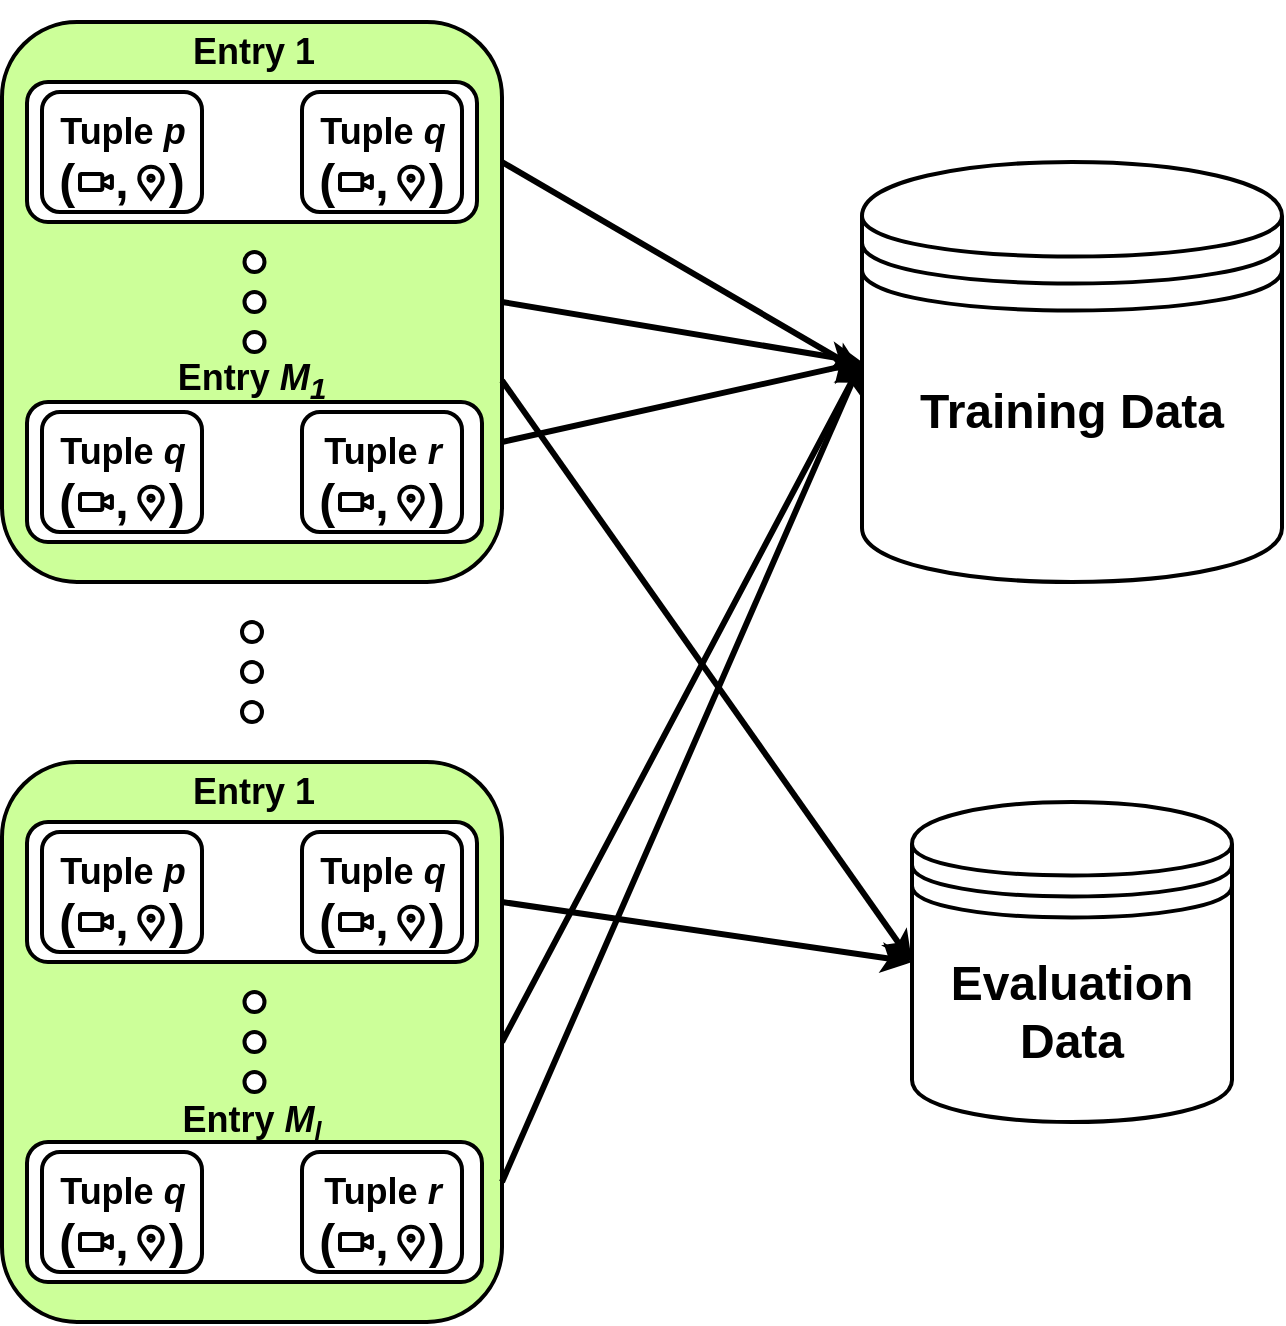 <mxfile version="21.5.1" type="device">
  <diagram name="Page-1" id="AyaffFxagdanyMF8PeOx">
    <mxGraphModel dx="1434" dy="870" grid="1" gridSize="10" guides="1" tooltips="1" connect="1" arrows="1" fold="1" page="1" pageScale="1" pageWidth="850" pageHeight="1100" background="#ffffff" math="0" shadow="0">
      <root>
        <mxCell id="0" />
        <mxCell id="1" parent="0" />
        <mxCell id="Ypv9IJrqPmgP_WFYDXx4-148" value="" style="group;rounded=1;fillColor=#CCFF99;" vertex="1" connectable="0" parent="1">
          <mxGeometry x="40" y="370" width="250" height="280" as="geometry" />
        </mxCell>
        <mxCell id="Ypv9IJrqPmgP_WFYDXx4-296" style="edgeStyle=none;shape=connector;rounded=0;orthogonalLoop=1;jettySize=auto;html=1;exitX=1;exitY=0.5;exitDx=0;exitDy=0;labelBackgroundColor=default;strokeColor=#000000;strokeWidth=3;fontFamily=Helvetica;fontSize=12;fontColor=default;endArrow=classic;" edge="1" parent="Ypv9IJrqPmgP_WFYDXx4-148" source="Ypv9IJrqPmgP_WFYDXx4-122">
          <mxGeometry relative="1" as="geometry">
            <mxPoint x="430" y="170" as="targetPoint" />
          </mxGeometry>
        </mxCell>
        <mxCell id="Ypv9IJrqPmgP_WFYDXx4-298" style="edgeStyle=none;shape=connector;rounded=0;orthogonalLoop=1;jettySize=auto;html=1;exitX=1;exitY=0.75;exitDx=0;exitDy=0;labelBackgroundColor=default;strokeColor=#000000;strokeWidth=3;fontFamily=Helvetica;fontSize=12;fontColor=default;endArrow=classic;" edge="1" parent="Ypv9IJrqPmgP_WFYDXx4-148" source="Ypv9IJrqPmgP_WFYDXx4-122">
          <mxGeometry relative="1" as="geometry">
            <mxPoint x="430" y="170" as="targetPoint" />
          </mxGeometry>
        </mxCell>
        <mxCell id="Ypv9IJrqPmgP_WFYDXx4-122" value="" style="rounded=1;whiteSpace=wrap;html=1;strokeColor=#000000;strokeWidth=2;fontFamily=Helvetica;fontSize=12;fontColor=default;fillColor=#CCFF99;points=[[0,0,0,0,0],[0,0.25,0,0,0],[0,0.5,0,0,0],[0,0.75,0,0,0],[0,1,0,0,0],[0.25,0,0,0,0],[0.25,1,0,0,0],[0.5,0,0,0,0],[0.5,1,0,0,0],[0.75,0,0,0,0],[0.75,1,0,0,0],[1,0,0,0,0],[1,0.25,0,0,0],[1,0.5,0,0,0],[1,0.64,0,0,0],[1,0.75,0,0,0],[1,1,0,0,0]];" vertex="1" parent="Ypv9IJrqPmgP_WFYDXx4-148">
          <mxGeometry width="250" height="280" as="geometry" />
        </mxCell>
        <mxCell id="Ypv9IJrqPmgP_WFYDXx4-123" value="" style="rounded=1;whiteSpace=wrap;html=1;strokeColor=#000000;strokeWidth=2;fontFamily=Helvetica;fontSize=12;fontColor=default;fillColor=#FFFFFF;" vertex="1" parent="Ypv9IJrqPmgP_WFYDXx4-148">
          <mxGeometry x="12.5" y="30" width="225" height="70" as="geometry" />
        </mxCell>
        <mxCell id="Ypv9IJrqPmgP_WFYDXx4-124" value="" style="group" vertex="1" connectable="0" parent="Ypv9IJrqPmgP_WFYDXx4-148">
          <mxGeometry x="20" y="35" width="80" height="60" as="geometry" />
        </mxCell>
        <mxCell id="Ypv9IJrqPmgP_WFYDXx4-153" value="" style="group" vertex="1" connectable="0" parent="Ypv9IJrqPmgP_WFYDXx4-124">
          <mxGeometry width="80" height="60" as="geometry" />
        </mxCell>
        <mxCell id="Ypv9IJrqPmgP_WFYDXx4-125" value="" style="rounded=1;whiteSpace=wrap;html=1;strokeColor=#000000;strokeWidth=2;fontFamily=Helvetica;fontSize=12;fontColor=default;fillColor=#FFFFFF;" vertex="1" parent="Ypv9IJrqPmgP_WFYDXx4-153">
          <mxGeometry width="80" height="60" as="geometry" />
        </mxCell>
        <mxCell id="Ypv9IJrqPmgP_WFYDXx4-126" value="&lt;h2&gt;&lt;font color=&quot;#000000&quot;&gt;Tuple &lt;i&gt;p&lt;/i&gt;&lt;/font&gt;&lt;/h2&gt;" style="text;html=1;strokeColor=none;fillColor=none;align=center;verticalAlign=middle;whiteSpace=wrap;rounded=0;fontSize=12;fontFamily=Helvetica;fontColor=default;" vertex="1" parent="Ypv9IJrqPmgP_WFYDXx4-153">
          <mxGeometry x="5.714" y="5" width="68.571" height="30" as="geometry" />
        </mxCell>
        <mxCell id="Ypv9IJrqPmgP_WFYDXx4-182" value="" style="group" vertex="1" connectable="0" parent="Ypv9IJrqPmgP_WFYDXx4-153">
          <mxGeometry y="30" width="80" height="30" as="geometry" />
        </mxCell>
        <mxCell id="Ypv9IJrqPmgP_WFYDXx4-178" value="&lt;h1&gt;&lt;font color=&quot;#000000&quot;&gt;(&amp;nbsp; &amp;nbsp;,&amp;nbsp; &amp;nbsp;)&lt;/font&gt;&lt;/h1&gt;" style="text;html=1;strokeColor=none;fillColor=none;align=center;verticalAlign=middle;whiteSpace=wrap;rounded=0;fontSize=12;fontFamily=Helvetica;fontColor=default;" vertex="1" parent="Ypv9IJrqPmgP_WFYDXx4-182">
          <mxGeometry width="80" height="30" as="geometry" />
        </mxCell>
        <mxCell id="Ypv9IJrqPmgP_WFYDXx4-179" value="" style="html=1;verticalLabelPosition=bottom;align=center;labelBackgroundColor=#ffffff;verticalAlign=top;strokeWidth=2;strokeColor=#000000;shadow=0;dashed=0;shape=mxgraph.ios7.icons.video_conversation;rounded=1;pointerEvents=0;fontFamily=Helvetica;fontSize=12;fontColor=default;fillColor=#FFFFFF;gradientColor=none;aspect=fixed;" vertex="1" parent="Ypv9IJrqPmgP_WFYDXx4-182">
          <mxGeometry x="19" y="11.01" width="16" height="8" as="geometry" />
        </mxCell>
        <mxCell id="Ypv9IJrqPmgP_WFYDXx4-181" value="" style="html=1;verticalLabelPosition=bottom;align=center;labelBackgroundColor=#ffffff;verticalAlign=top;strokeWidth=2;strokeColor=#000000;shadow=0;dashed=0;shape=mxgraph.ios7.icons.location;rounded=0;fontFamily=Helvetica;fontSize=12;fontColor=default;fillColor=none;gradientColor=none;aspect=fixed;" vertex="1" parent="Ypv9IJrqPmgP_WFYDXx4-182">
          <mxGeometry x="48" y="6.88" width="13" height="16.25" as="geometry" />
        </mxCell>
        <mxCell id="Ypv9IJrqPmgP_WFYDXx4-131" value="&lt;h2&gt;&lt;font color=&quot;#000000&quot;&gt;Entry 1&lt;/font&gt;&lt;/h2&gt;" style="text;html=1;strokeColor=none;fillColor=none;align=center;verticalAlign=middle;whiteSpace=wrap;rounded=0;fontSize=12;fontFamily=Helvetica;fontColor=default;" vertex="1" parent="Ypv9IJrqPmgP_WFYDXx4-148">
          <mxGeometry x="71.25" width="110" height="30" as="geometry" />
        </mxCell>
        <mxCell id="Ypv9IJrqPmgP_WFYDXx4-132" value="" style="group" vertex="1" connectable="0" parent="Ypv9IJrqPmgP_WFYDXx4-148">
          <mxGeometry x="12.5" y="165" width="227.5" height="95" as="geometry" />
        </mxCell>
        <mxCell id="Ypv9IJrqPmgP_WFYDXx4-133" value="" style="rounded=1;whiteSpace=wrap;html=1;strokeColor=#000000;strokeWidth=2;fontFamily=Helvetica;fontSize=12;fontColor=default;fillColor=#FFFFFF;" vertex="1" parent="Ypv9IJrqPmgP_WFYDXx4-132">
          <mxGeometry y="25" width="227.5" height="70" as="geometry" />
        </mxCell>
        <mxCell id="Ypv9IJrqPmgP_WFYDXx4-147" value="&lt;h2&gt;&lt;font color=&quot;#000000&quot;&gt;Entry &lt;i&gt;M&lt;sub&gt;1&lt;/sub&gt;&lt;/i&gt;&lt;/font&gt;&lt;/h2&gt;" style="text;html=1;strokeColor=none;fillColor=none;align=center;verticalAlign=middle;whiteSpace=wrap;rounded=0;fontSize=12;fontFamily=Helvetica;fontColor=default;" vertex="1" parent="Ypv9IJrqPmgP_WFYDXx4-132">
          <mxGeometry x="57.5" width="110" height="30" as="geometry" />
        </mxCell>
        <mxCell id="Ypv9IJrqPmgP_WFYDXx4-158" value="" style="group" vertex="1" connectable="0" parent="Ypv9IJrqPmgP_WFYDXx4-132">
          <mxGeometry x="7.5" y="30" width="80" height="60" as="geometry" />
        </mxCell>
        <mxCell id="Ypv9IJrqPmgP_WFYDXx4-159" value="" style="group" vertex="1" connectable="0" parent="Ypv9IJrqPmgP_WFYDXx4-158">
          <mxGeometry width="80" height="60" as="geometry" />
        </mxCell>
        <mxCell id="Ypv9IJrqPmgP_WFYDXx4-160" value="" style="rounded=1;whiteSpace=wrap;html=1;strokeColor=#000000;strokeWidth=2;fontFamily=Helvetica;fontSize=12;fontColor=default;fillColor=#FFFFFF;" vertex="1" parent="Ypv9IJrqPmgP_WFYDXx4-159">
          <mxGeometry width="80" height="60" as="geometry" />
        </mxCell>
        <mxCell id="Ypv9IJrqPmgP_WFYDXx4-161" value="&lt;h2&gt;&lt;font color=&quot;#000000&quot;&gt;Tuple &lt;i&gt;q&lt;/i&gt;&lt;/font&gt;&lt;/h2&gt;" style="text;html=1;strokeColor=none;fillColor=none;align=center;verticalAlign=middle;whiteSpace=wrap;rounded=0;fontSize=12;fontFamily=Helvetica;fontColor=default;" vertex="1" parent="Ypv9IJrqPmgP_WFYDXx4-159">
          <mxGeometry x="5.714" y="5" width="68.571" height="30" as="geometry" />
        </mxCell>
        <mxCell id="Ypv9IJrqPmgP_WFYDXx4-191" value="" style="group" vertex="1" connectable="0" parent="Ypv9IJrqPmgP_WFYDXx4-159">
          <mxGeometry y="30" width="80" height="30" as="geometry" />
        </mxCell>
        <mxCell id="Ypv9IJrqPmgP_WFYDXx4-192" value="&lt;h1&gt;&lt;font color=&quot;#000000&quot;&gt;(&amp;nbsp; &amp;nbsp;,&amp;nbsp; &amp;nbsp;)&lt;/font&gt;&lt;/h1&gt;" style="text;html=1;strokeColor=none;fillColor=none;align=center;verticalAlign=middle;whiteSpace=wrap;rounded=0;fontSize=12;fontFamily=Helvetica;fontColor=default;" vertex="1" parent="Ypv9IJrqPmgP_WFYDXx4-191">
          <mxGeometry width="80" height="30" as="geometry" />
        </mxCell>
        <mxCell id="Ypv9IJrqPmgP_WFYDXx4-193" value="" style="html=1;verticalLabelPosition=bottom;align=center;labelBackgroundColor=#ffffff;verticalAlign=top;strokeWidth=2;strokeColor=#000000;shadow=0;dashed=0;shape=mxgraph.ios7.icons.video_conversation;rounded=1;pointerEvents=0;fontFamily=Helvetica;fontSize=12;fontColor=default;fillColor=#FFFFFF;gradientColor=none;aspect=fixed;" vertex="1" parent="Ypv9IJrqPmgP_WFYDXx4-191">
          <mxGeometry x="19" y="11.01" width="16" height="8" as="geometry" />
        </mxCell>
        <mxCell id="Ypv9IJrqPmgP_WFYDXx4-194" value="" style="html=1;verticalLabelPosition=bottom;align=center;labelBackgroundColor=#ffffff;verticalAlign=top;strokeWidth=2;strokeColor=#000000;shadow=0;dashed=0;shape=mxgraph.ios7.icons.location;rounded=0;fontFamily=Helvetica;fontSize=12;fontColor=default;fillColor=none;gradientColor=none;aspect=fixed;" vertex="1" parent="Ypv9IJrqPmgP_WFYDXx4-191">
          <mxGeometry x="48" y="6.88" width="13" height="16.25" as="geometry" />
        </mxCell>
        <mxCell id="Ypv9IJrqPmgP_WFYDXx4-163" value="" style="group" vertex="1" connectable="0" parent="Ypv9IJrqPmgP_WFYDXx4-132">
          <mxGeometry x="137.5" y="30" width="80" height="60" as="geometry" />
        </mxCell>
        <mxCell id="Ypv9IJrqPmgP_WFYDXx4-164" value="" style="group" vertex="1" connectable="0" parent="Ypv9IJrqPmgP_WFYDXx4-163">
          <mxGeometry width="80" height="60" as="geometry" />
        </mxCell>
        <mxCell id="Ypv9IJrqPmgP_WFYDXx4-165" value="" style="rounded=1;whiteSpace=wrap;html=1;strokeColor=#000000;strokeWidth=2;fontFamily=Helvetica;fontSize=12;fontColor=default;fillColor=#FFFFFF;" vertex="1" parent="Ypv9IJrqPmgP_WFYDXx4-164">
          <mxGeometry width="80" height="60" as="geometry" />
        </mxCell>
        <mxCell id="Ypv9IJrqPmgP_WFYDXx4-166" value="&lt;h2&gt;&lt;font color=&quot;#000000&quot;&gt;Tuple &lt;i&gt;r&lt;/i&gt;&lt;/font&gt;&lt;/h2&gt;" style="text;html=1;strokeColor=none;fillColor=none;align=center;verticalAlign=middle;whiteSpace=wrap;rounded=0;fontSize=12;fontFamily=Helvetica;fontColor=default;" vertex="1" parent="Ypv9IJrqPmgP_WFYDXx4-164">
          <mxGeometry x="5.714" y="5" width="68.571" height="30" as="geometry" />
        </mxCell>
        <mxCell id="Ypv9IJrqPmgP_WFYDXx4-187" value="" style="group" vertex="1" connectable="0" parent="Ypv9IJrqPmgP_WFYDXx4-164">
          <mxGeometry y="30" width="80" height="30" as="geometry" />
        </mxCell>
        <mxCell id="Ypv9IJrqPmgP_WFYDXx4-188" value="&lt;h1&gt;&lt;font color=&quot;#000000&quot;&gt;(&amp;nbsp; &amp;nbsp;,&amp;nbsp; &amp;nbsp;)&lt;/font&gt;&lt;/h1&gt;" style="text;html=1;strokeColor=none;fillColor=none;align=center;verticalAlign=middle;whiteSpace=wrap;rounded=0;fontSize=12;fontFamily=Helvetica;fontColor=default;" vertex="1" parent="Ypv9IJrqPmgP_WFYDXx4-187">
          <mxGeometry width="80" height="30" as="geometry" />
        </mxCell>
        <mxCell id="Ypv9IJrqPmgP_WFYDXx4-189" value="" style="html=1;verticalLabelPosition=bottom;align=center;labelBackgroundColor=#ffffff;verticalAlign=top;strokeWidth=2;strokeColor=#000000;shadow=0;dashed=0;shape=mxgraph.ios7.icons.video_conversation;rounded=1;pointerEvents=0;fontFamily=Helvetica;fontSize=12;fontColor=default;fillColor=#FFFFFF;gradientColor=none;aspect=fixed;" vertex="1" parent="Ypv9IJrqPmgP_WFYDXx4-187">
          <mxGeometry x="19" y="11.01" width="16" height="8" as="geometry" />
        </mxCell>
        <mxCell id="Ypv9IJrqPmgP_WFYDXx4-190" value="" style="html=1;verticalLabelPosition=bottom;align=center;labelBackgroundColor=#ffffff;verticalAlign=top;strokeWidth=2;strokeColor=#000000;shadow=0;dashed=0;shape=mxgraph.ios7.icons.location;rounded=0;fontFamily=Helvetica;fontSize=12;fontColor=default;fillColor=none;gradientColor=none;aspect=fixed;" vertex="1" parent="Ypv9IJrqPmgP_WFYDXx4-187">
          <mxGeometry x="48" y="6.88" width="13" height="16.25" as="geometry" />
        </mxCell>
        <mxCell id="Ypv9IJrqPmgP_WFYDXx4-154" value="" style="group" vertex="1" connectable="0" parent="Ypv9IJrqPmgP_WFYDXx4-148">
          <mxGeometry x="150" y="35" width="80" height="60" as="geometry" />
        </mxCell>
        <mxCell id="Ypv9IJrqPmgP_WFYDXx4-155" value="" style="rounded=1;whiteSpace=wrap;html=1;strokeColor=#000000;strokeWidth=2;fontFamily=Helvetica;fontSize=12;fontColor=default;fillColor=#FFFFFF;" vertex="1" parent="Ypv9IJrqPmgP_WFYDXx4-154">
          <mxGeometry width="80" height="60" as="geometry" />
        </mxCell>
        <mxCell id="Ypv9IJrqPmgP_WFYDXx4-156" value="&lt;h2&gt;&lt;font color=&quot;#000000&quot;&gt;Tuple &lt;i&gt;q&lt;/i&gt;&lt;/font&gt;&lt;/h2&gt;" style="text;html=1;strokeColor=none;fillColor=none;align=center;verticalAlign=middle;whiteSpace=wrap;rounded=0;fontSize=12;fontFamily=Helvetica;fontColor=default;" vertex="1" parent="Ypv9IJrqPmgP_WFYDXx4-154">
          <mxGeometry x="5.714" y="5" width="68.571" height="30" as="geometry" />
        </mxCell>
        <mxCell id="Ypv9IJrqPmgP_WFYDXx4-183" value="" style="group" vertex="1" connectable="0" parent="Ypv9IJrqPmgP_WFYDXx4-154">
          <mxGeometry y="30" width="80" height="30" as="geometry" />
        </mxCell>
        <mxCell id="Ypv9IJrqPmgP_WFYDXx4-184" value="&lt;h1&gt;&lt;font color=&quot;#000000&quot;&gt;(&amp;nbsp; &amp;nbsp;,&amp;nbsp; &amp;nbsp;)&lt;/font&gt;&lt;/h1&gt;" style="text;html=1;strokeColor=none;fillColor=none;align=center;verticalAlign=middle;whiteSpace=wrap;rounded=0;fontSize=12;fontFamily=Helvetica;fontColor=default;" vertex="1" parent="Ypv9IJrqPmgP_WFYDXx4-183">
          <mxGeometry width="80" height="30" as="geometry" />
        </mxCell>
        <mxCell id="Ypv9IJrqPmgP_WFYDXx4-185" value="" style="html=1;verticalLabelPosition=bottom;align=center;labelBackgroundColor=#ffffff;verticalAlign=top;strokeWidth=2;strokeColor=#000000;shadow=0;dashed=0;shape=mxgraph.ios7.icons.video_conversation;rounded=1;pointerEvents=0;fontFamily=Helvetica;fontSize=12;fontColor=default;fillColor=#FFFFFF;gradientColor=none;aspect=fixed;" vertex="1" parent="Ypv9IJrqPmgP_WFYDXx4-183">
          <mxGeometry x="19" y="11.01" width="16" height="8" as="geometry" />
        </mxCell>
        <mxCell id="Ypv9IJrqPmgP_WFYDXx4-186" value="" style="html=1;verticalLabelPosition=bottom;align=center;labelBackgroundColor=#ffffff;verticalAlign=top;strokeWidth=2;strokeColor=#000000;shadow=0;dashed=0;shape=mxgraph.ios7.icons.location;rounded=0;fontFamily=Helvetica;fontSize=12;fontColor=default;fillColor=none;gradientColor=none;aspect=fixed;" vertex="1" parent="Ypv9IJrqPmgP_WFYDXx4-183">
          <mxGeometry x="48" y="6.88" width="13" height="16.25" as="geometry" />
        </mxCell>
        <mxCell id="Ypv9IJrqPmgP_WFYDXx4-238" value="" style="group" vertex="1" connectable="0" parent="Ypv9IJrqPmgP_WFYDXx4-148">
          <mxGeometry x="121.25" y="115" width="10" height="50" as="geometry" />
        </mxCell>
        <mxCell id="Ypv9IJrqPmgP_WFYDXx4-128" value="" style="ellipse;whiteSpace=wrap;html=1;aspect=fixed;rounded=1;strokeColor=#000000;strokeWidth=2;fontFamily=Helvetica;fontSize=12;fontColor=default;fillColor=#FFFFFF;rotation=90;" vertex="1" parent="Ypv9IJrqPmgP_WFYDXx4-238">
          <mxGeometry y="40" width="10" height="10" as="geometry" />
        </mxCell>
        <mxCell id="Ypv9IJrqPmgP_WFYDXx4-129" value="" style="ellipse;whiteSpace=wrap;html=1;aspect=fixed;rounded=1;strokeColor=#000000;strokeWidth=2;fontFamily=Helvetica;fontSize=12;fontColor=default;fillColor=#FFFFFF;rotation=90;" vertex="1" parent="Ypv9IJrqPmgP_WFYDXx4-238">
          <mxGeometry y="20" width="10" height="10" as="geometry" />
        </mxCell>
        <mxCell id="Ypv9IJrqPmgP_WFYDXx4-130" value="" style="ellipse;whiteSpace=wrap;html=1;aspect=fixed;rounded=1;strokeColor=#000000;strokeWidth=2;fontFamily=Helvetica;fontSize=12;fontColor=default;fillColor=#FFFFFF;rotation=90;" vertex="1" parent="Ypv9IJrqPmgP_WFYDXx4-238">
          <mxGeometry width="10" height="10" as="geometry" />
        </mxCell>
        <mxCell id="Ypv9IJrqPmgP_WFYDXx4-239" value="" style="group" vertex="1" connectable="0" parent="1">
          <mxGeometry x="160" y="670" width="10" height="50" as="geometry" />
        </mxCell>
        <mxCell id="Ypv9IJrqPmgP_WFYDXx4-240" value="" style="ellipse;whiteSpace=wrap;html=1;aspect=fixed;rounded=1;strokeColor=#000000;strokeWidth=2;fontFamily=Helvetica;fontSize=12;fontColor=default;fillColor=#FFFFFF;rotation=90;" vertex="1" parent="Ypv9IJrqPmgP_WFYDXx4-239">
          <mxGeometry y="40" width="10" height="10" as="geometry" />
        </mxCell>
        <mxCell id="Ypv9IJrqPmgP_WFYDXx4-241" value="" style="ellipse;whiteSpace=wrap;html=1;aspect=fixed;rounded=1;strokeColor=#000000;strokeWidth=2;fontFamily=Helvetica;fontSize=12;fontColor=default;fillColor=#FFFFFF;rotation=90;" vertex="1" parent="Ypv9IJrqPmgP_WFYDXx4-239">
          <mxGeometry y="20" width="10" height="10" as="geometry" />
        </mxCell>
        <mxCell id="Ypv9IJrqPmgP_WFYDXx4-242" value="" style="ellipse;whiteSpace=wrap;html=1;aspect=fixed;rounded=1;strokeColor=#000000;strokeWidth=2;fontFamily=Helvetica;fontSize=12;fontColor=default;fillColor=#FFFFFF;rotation=90;" vertex="1" parent="Ypv9IJrqPmgP_WFYDXx4-239">
          <mxGeometry width="10" height="10" as="geometry" />
        </mxCell>
        <mxCell id="Ypv9IJrqPmgP_WFYDXx4-243" value="" style="group;rounded=1;fillColor=#CCFF99;" vertex="1" connectable="0" parent="1">
          <mxGeometry x="40" y="740" width="250" height="280" as="geometry" />
        </mxCell>
        <mxCell id="Ypv9IJrqPmgP_WFYDXx4-299" style="edgeStyle=none;shape=connector;rounded=0;orthogonalLoop=1;jettySize=auto;html=1;exitX=1;exitY=0.5;exitDx=0;exitDy=0;labelBackgroundColor=default;strokeColor=#000000;strokeWidth=3;fontFamily=Helvetica;fontSize=12;fontColor=default;endArrow=classic;" edge="1" parent="Ypv9IJrqPmgP_WFYDXx4-243" source="Ypv9IJrqPmgP_WFYDXx4-244">
          <mxGeometry relative="1" as="geometry">
            <mxPoint x="430" y="-200" as="targetPoint" />
          </mxGeometry>
        </mxCell>
        <mxCell id="Ypv9IJrqPmgP_WFYDXx4-244" value="" style="rounded=1;whiteSpace=wrap;html=1;strokeColor=#000000;strokeWidth=2;fontFamily=Helvetica;fontSize=12;fontColor=default;fillColor=#CCFF99;" vertex="1" parent="Ypv9IJrqPmgP_WFYDXx4-243">
          <mxGeometry width="250" height="280" as="geometry" />
        </mxCell>
        <mxCell id="Ypv9IJrqPmgP_WFYDXx4-245" value="" style="rounded=1;whiteSpace=wrap;html=1;strokeColor=#000000;strokeWidth=2;fontFamily=Helvetica;fontSize=12;fontColor=default;fillColor=#FFFFFF;" vertex="1" parent="Ypv9IJrqPmgP_WFYDXx4-243">
          <mxGeometry x="12.5" y="30" width="225" height="70" as="geometry" />
        </mxCell>
        <mxCell id="Ypv9IJrqPmgP_WFYDXx4-246" value="" style="group" vertex="1" connectable="0" parent="Ypv9IJrqPmgP_WFYDXx4-243">
          <mxGeometry x="20" y="35" width="80" height="60" as="geometry" />
        </mxCell>
        <mxCell id="Ypv9IJrqPmgP_WFYDXx4-247" value="" style="group" vertex="1" connectable="0" parent="Ypv9IJrqPmgP_WFYDXx4-246">
          <mxGeometry width="80" height="60" as="geometry" />
        </mxCell>
        <mxCell id="Ypv9IJrqPmgP_WFYDXx4-248" value="" style="rounded=1;whiteSpace=wrap;html=1;strokeColor=#000000;strokeWidth=2;fontFamily=Helvetica;fontSize=12;fontColor=default;fillColor=#FFFFFF;" vertex="1" parent="Ypv9IJrqPmgP_WFYDXx4-247">
          <mxGeometry width="80" height="60" as="geometry" />
        </mxCell>
        <mxCell id="Ypv9IJrqPmgP_WFYDXx4-249" value="&lt;h2&gt;&lt;font color=&quot;#000000&quot;&gt;Tuple &lt;i&gt;p&lt;/i&gt;&lt;/font&gt;&lt;/h2&gt;" style="text;html=1;strokeColor=none;fillColor=none;align=center;verticalAlign=middle;whiteSpace=wrap;rounded=0;fontSize=12;fontFamily=Helvetica;fontColor=default;" vertex="1" parent="Ypv9IJrqPmgP_WFYDXx4-247">
          <mxGeometry x="5.714" y="5" width="68.571" height="30" as="geometry" />
        </mxCell>
        <mxCell id="Ypv9IJrqPmgP_WFYDXx4-250" value="" style="group" vertex="1" connectable="0" parent="Ypv9IJrqPmgP_WFYDXx4-247">
          <mxGeometry y="30" width="80" height="30" as="geometry" />
        </mxCell>
        <mxCell id="Ypv9IJrqPmgP_WFYDXx4-251" value="&lt;h1&gt;&lt;font color=&quot;#000000&quot;&gt;(&amp;nbsp; &amp;nbsp;,&amp;nbsp; &amp;nbsp;)&lt;/font&gt;&lt;/h1&gt;" style="text;html=1;strokeColor=none;fillColor=none;align=center;verticalAlign=middle;whiteSpace=wrap;rounded=0;fontSize=12;fontFamily=Helvetica;fontColor=default;" vertex="1" parent="Ypv9IJrqPmgP_WFYDXx4-250">
          <mxGeometry width="80" height="30" as="geometry" />
        </mxCell>
        <mxCell id="Ypv9IJrqPmgP_WFYDXx4-252" value="" style="html=1;verticalLabelPosition=bottom;align=center;labelBackgroundColor=#ffffff;verticalAlign=top;strokeWidth=2;strokeColor=#000000;shadow=0;dashed=0;shape=mxgraph.ios7.icons.video_conversation;rounded=1;pointerEvents=0;fontFamily=Helvetica;fontSize=12;fontColor=default;fillColor=#FFFFFF;gradientColor=none;aspect=fixed;" vertex="1" parent="Ypv9IJrqPmgP_WFYDXx4-250">
          <mxGeometry x="19" y="11.01" width="16" height="8" as="geometry" />
        </mxCell>
        <mxCell id="Ypv9IJrqPmgP_WFYDXx4-253" value="" style="html=1;verticalLabelPosition=bottom;align=center;labelBackgroundColor=#ffffff;verticalAlign=top;strokeWidth=2;strokeColor=#000000;shadow=0;dashed=0;shape=mxgraph.ios7.icons.location;rounded=0;fontFamily=Helvetica;fontSize=12;fontColor=default;fillColor=none;gradientColor=none;aspect=fixed;" vertex="1" parent="Ypv9IJrqPmgP_WFYDXx4-250">
          <mxGeometry x="48" y="6.88" width="13" height="16.25" as="geometry" />
        </mxCell>
        <mxCell id="Ypv9IJrqPmgP_WFYDXx4-254" value="&lt;h2&gt;&lt;font color=&quot;#000000&quot;&gt;Entry 1&lt;/font&gt;&lt;/h2&gt;" style="text;html=1;strokeColor=none;fillColor=none;align=center;verticalAlign=middle;whiteSpace=wrap;rounded=0;fontSize=12;fontFamily=Helvetica;fontColor=default;" vertex="1" parent="Ypv9IJrqPmgP_WFYDXx4-243">
          <mxGeometry x="71.25" width="110" height="30" as="geometry" />
        </mxCell>
        <mxCell id="Ypv9IJrqPmgP_WFYDXx4-255" value="" style="group" vertex="1" connectable="0" parent="Ypv9IJrqPmgP_WFYDXx4-243">
          <mxGeometry x="12.5" y="165" width="227.5" height="95" as="geometry" />
        </mxCell>
        <mxCell id="Ypv9IJrqPmgP_WFYDXx4-256" value="" style="rounded=1;whiteSpace=wrap;html=1;strokeColor=#000000;strokeWidth=2;fontFamily=Helvetica;fontSize=12;fontColor=default;fillColor=#FFFFFF;" vertex="1" parent="Ypv9IJrqPmgP_WFYDXx4-255">
          <mxGeometry y="25" width="227.5" height="70" as="geometry" />
        </mxCell>
        <mxCell id="Ypv9IJrqPmgP_WFYDXx4-257" value="&lt;h2&gt;&lt;font color=&quot;#000000&quot;&gt;Entry &lt;i&gt;M&lt;span style=&quot;font-size: 15px;&quot;&gt;&lt;sub&gt;l&lt;/sub&gt;&lt;/span&gt;&lt;/i&gt;&lt;/font&gt;&lt;/h2&gt;" style="text;html=1;strokeColor=none;fillColor=none;align=center;verticalAlign=middle;whiteSpace=wrap;rounded=0;fontSize=12;fontFamily=Helvetica;fontColor=default;" vertex="1" parent="Ypv9IJrqPmgP_WFYDXx4-255">
          <mxGeometry x="57.5" width="110" height="30" as="geometry" />
        </mxCell>
        <mxCell id="Ypv9IJrqPmgP_WFYDXx4-258" value="" style="group" vertex="1" connectable="0" parent="Ypv9IJrqPmgP_WFYDXx4-255">
          <mxGeometry x="7.5" y="30" width="80" height="60" as="geometry" />
        </mxCell>
        <mxCell id="Ypv9IJrqPmgP_WFYDXx4-259" value="" style="group" vertex="1" connectable="0" parent="Ypv9IJrqPmgP_WFYDXx4-258">
          <mxGeometry width="80" height="60" as="geometry" />
        </mxCell>
        <mxCell id="Ypv9IJrqPmgP_WFYDXx4-260" value="" style="rounded=1;whiteSpace=wrap;html=1;strokeColor=#000000;strokeWidth=2;fontFamily=Helvetica;fontSize=12;fontColor=default;fillColor=#FFFFFF;" vertex="1" parent="Ypv9IJrqPmgP_WFYDXx4-259">
          <mxGeometry width="80" height="60" as="geometry" />
        </mxCell>
        <mxCell id="Ypv9IJrqPmgP_WFYDXx4-261" value="&lt;h2&gt;&lt;font color=&quot;#000000&quot;&gt;Tuple &lt;i&gt;q&lt;/i&gt;&lt;/font&gt;&lt;/h2&gt;" style="text;html=1;strokeColor=none;fillColor=none;align=center;verticalAlign=middle;whiteSpace=wrap;rounded=0;fontSize=12;fontFamily=Helvetica;fontColor=default;" vertex="1" parent="Ypv9IJrqPmgP_WFYDXx4-259">
          <mxGeometry x="5.714" y="5" width="68.571" height="30" as="geometry" />
        </mxCell>
        <mxCell id="Ypv9IJrqPmgP_WFYDXx4-262" value="" style="group" vertex="1" connectable="0" parent="Ypv9IJrqPmgP_WFYDXx4-259">
          <mxGeometry y="30" width="80" height="30" as="geometry" />
        </mxCell>
        <mxCell id="Ypv9IJrqPmgP_WFYDXx4-263" value="&lt;h1&gt;&lt;font color=&quot;#000000&quot;&gt;(&amp;nbsp; &amp;nbsp;,&amp;nbsp; &amp;nbsp;)&lt;/font&gt;&lt;/h1&gt;" style="text;html=1;strokeColor=none;fillColor=none;align=center;verticalAlign=middle;whiteSpace=wrap;rounded=0;fontSize=12;fontFamily=Helvetica;fontColor=default;" vertex="1" parent="Ypv9IJrqPmgP_WFYDXx4-262">
          <mxGeometry width="80" height="30" as="geometry" />
        </mxCell>
        <mxCell id="Ypv9IJrqPmgP_WFYDXx4-264" value="" style="html=1;verticalLabelPosition=bottom;align=center;labelBackgroundColor=#ffffff;verticalAlign=top;strokeWidth=2;strokeColor=#000000;shadow=0;dashed=0;shape=mxgraph.ios7.icons.video_conversation;rounded=1;pointerEvents=0;fontFamily=Helvetica;fontSize=12;fontColor=default;fillColor=#FFFFFF;gradientColor=none;aspect=fixed;" vertex="1" parent="Ypv9IJrqPmgP_WFYDXx4-262">
          <mxGeometry x="19" y="11.01" width="16" height="8" as="geometry" />
        </mxCell>
        <mxCell id="Ypv9IJrqPmgP_WFYDXx4-265" value="" style="html=1;verticalLabelPosition=bottom;align=center;labelBackgroundColor=#ffffff;verticalAlign=top;strokeWidth=2;strokeColor=#000000;shadow=0;dashed=0;shape=mxgraph.ios7.icons.location;rounded=0;fontFamily=Helvetica;fontSize=12;fontColor=default;fillColor=none;gradientColor=none;aspect=fixed;" vertex="1" parent="Ypv9IJrqPmgP_WFYDXx4-262">
          <mxGeometry x="48" y="6.88" width="13" height="16.25" as="geometry" />
        </mxCell>
        <mxCell id="Ypv9IJrqPmgP_WFYDXx4-266" value="" style="group" vertex="1" connectable="0" parent="Ypv9IJrqPmgP_WFYDXx4-255">
          <mxGeometry x="137.5" y="30" width="80" height="60" as="geometry" />
        </mxCell>
        <mxCell id="Ypv9IJrqPmgP_WFYDXx4-267" value="" style="group" vertex="1" connectable="0" parent="Ypv9IJrqPmgP_WFYDXx4-266">
          <mxGeometry width="80" height="60" as="geometry" />
        </mxCell>
        <mxCell id="Ypv9IJrqPmgP_WFYDXx4-268" value="" style="rounded=1;whiteSpace=wrap;html=1;strokeColor=#000000;strokeWidth=2;fontFamily=Helvetica;fontSize=12;fontColor=default;fillColor=#FFFFFF;" vertex="1" parent="Ypv9IJrqPmgP_WFYDXx4-267">
          <mxGeometry width="80" height="60" as="geometry" />
        </mxCell>
        <mxCell id="Ypv9IJrqPmgP_WFYDXx4-269" value="&lt;h2&gt;&lt;font color=&quot;#000000&quot;&gt;Tuple &lt;i&gt;r&lt;/i&gt;&lt;/font&gt;&lt;/h2&gt;" style="text;html=1;strokeColor=none;fillColor=none;align=center;verticalAlign=middle;whiteSpace=wrap;rounded=0;fontSize=12;fontFamily=Helvetica;fontColor=default;" vertex="1" parent="Ypv9IJrqPmgP_WFYDXx4-267">
          <mxGeometry x="5.714" y="5" width="68.571" height="30" as="geometry" />
        </mxCell>
        <mxCell id="Ypv9IJrqPmgP_WFYDXx4-270" value="" style="group" vertex="1" connectable="0" parent="Ypv9IJrqPmgP_WFYDXx4-267">
          <mxGeometry y="30" width="80" height="30" as="geometry" />
        </mxCell>
        <mxCell id="Ypv9IJrqPmgP_WFYDXx4-271" value="&lt;h1&gt;&lt;font color=&quot;#000000&quot;&gt;(&amp;nbsp; &amp;nbsp;,&amp;nbsp; &amp;nbsp;)&lt;/font&gt;&lt;/h1&gt;" style="text;html=1;strokeColor=none;fillColor=none;align=center;verticalAlign=middle;whiteSpace=wrap;rounded=0;fontSize=12;fontFamily=Helvetica;fontColor=default;" vertex="1" parent="Ypv9IJrqPmgP_WFYDXx4-270">
          <mxGeometry width="80" height="30" as="geometry" />
        </mxCell>
        <mxCell id="Ypv9IJrqPmgP_WFYDXx4-272" value="" style="html=1;verticalLabelPosition=bottom;align=center;labelBackgroundColor=#ffffff;verticalAlign=top;strokeWidth=2;strokeColor=#000000;shadow=0;dashed=0;shape=mxgraph.ios7.icons.video_conversation;rounded=1;pointerEvents=0;fontFamily=Helvetica;fontSize=12;fontColor=default;fillColor=#FFFFFF;gradientColor=none;aspect=fixed;" vertex="1" parent="Ypv9IJrqPmgP_WFYDXx4-270">
          <mxGeometry x="19" y="11.01" width="16" height="8" as="geometry" />
        </mxCell>
        <mxCell id="Ypv9IJrqPmgP_WFYDXx4-273" value="" style="html=1;verticalLabelPosition=bottom;align=center;labelBackgroundColor=#ffffff;verticalAlign=top;strokeWidth=2;strokeColor=#000000;shadow=0;dashed=0;shape=mxgraph.ios7.icons.location;rounded=0;fontFamily=Helvetica;fontSize=12;fontColor=default;fillColor=none;gradientColor=none;aspect=fixed;" vertex="1" parent="Ypv9IJrqPmgP_WFYDXx4-270">
          <mxGeometry x="48" y="6.88" width="13" height="16.25" as="geometry" />
        </mxCell>
        <mxCell id="Ypv9IJrqPmgP_WFYDXx4-274" value="" style="group" vertex="1" connectable="0" parent="Ypv9IJrqPmgP_WFYDXx4-243">
          <mxGeometry x="150" y="35" width="80" height="60" as="geometry" />
        </mxCell>
        <mxCell id="Ypv9IJrqPmgP_WFYDXx4-275" value="" style="rounded=1;whiteSpace=wrap;html=1;strokeColor=#000000;strokeWidth=2;fontFamily=Helvetica;fontSize=12;fontColor=default;fillColor=#FFFFFF;" vertex="1" parent="Ypv9IJrqPmgP_WFYDXx4-274">
          <mxGeometry width="80" height="60" as="geometry" />
        </mxCell>
        <mxCell id="Ypv9IJrqPmgP_WFYDXx4-276" value="&lt;h2&gt;&lt;font color=&quot;#000000&quot;&gt;Tuple &lt;i&gt;q&lt;/i&gt;&lt;/font&gt;&lt;/h2&gt;" style="text;html=1;strokeColor=none;fillColor=none;align=center;verticalAlign=middle;whiteSpace=wrap;rounded=0;fontSize=12;fontFamily=Helvetica;fontColor=default;" vertex="1" parent="Ypv9IJrqPmgP_WFYDXx4-274">
          <mxGeometry x="5.714" y="5" width="68.571" height="30" as="geometry" />
        </mxCell>
        <mxCell id="Ypv9IJrqPmgP_WFYDXx4-277" value="" style="group" vertex="1" connectable="0" parent="Ypv9IJrqPmgP_WFYDXx4-274">
          <mxGeometry y="30" width="80" height="30" as="geometry" />
        </mxCell>
        <mxCell id="Ypv9IJrqPmgP_WFYDXx4-278" value="&lt;h1&gt;&lt;font color=&quot;#000000&quot;&gt;(&amp;nbsp; &amp;nbsp;,&amp;nbsp; &amp;nbsp;)&lt;/font&gt;&lt;/h1&gt;" style="text;html=1;strokeColor=none;fillColor=none;align=center;verticalAlign=middle;whiteSpace=wrap;rounded=0;fontSize=12;fontFamily=Helvetica;fontColor=default;" vertex="1" parent="Ypv9IJrqPmgP_WFYDXx4-277">
          <mxGeometry width="80" height="30" as="geometry" />
        </mxCell>
        <mxCell id="Ypv9IJrqPmgP_WFYDXx4-279" value="" style="html=1;verticalLabelPosition=bottom;align=center;labelBackgroundColor=#ffffff;verticalAlign=top;strokeWidth=2;strokeColor=#000000;shadow=0;dashed=0;shape=mxgraph.ios7.icons.video_conversation;rounded=1;pointerEvents=0;fontFamily=Helvetica;fontSize=12;fontColor=default;fillColor=#FFFFFF;gradientColor=none;aspect=fixed;" vertex="1" parent="Ypv9IJrqPmgP_WFYDXx4-277">
          <mxGeometry x="19" y="11.01" width="16" height="8" as="geometry" />
        </mxCell>
        <mxCell id="Ypv9IJrqPmgP_WFYDXx4-280" value="" style="html=1;verticalLabelPosition=bottom;align=center;labelBackgroundColor=#ffffff;verticalAlign=top;strokeWidth=2;strokeColor=#000000;shadow=0;dashed=0;shape=mxgraph.ios7.icons.location;rounded=0;fontFamily=Helvetica;fontSize=12;fontColor=default;fillColor=none;gradientColor=none;aspect=fixed;" vertex="1" parent="Ypv9IJrqPmgP_WFYDXx4-277">
          <mxGeometry x="48" y="6.88" width="13" height="16.25" as="geometry" />
        </mxCell>
        <mxCell id="Ypv9IJrqPmgP_WFYDXx4-281" value="" style="group" vertex="1" connectable="0" parent="Ypv9IJrqPmgP_WFYDXx4-243">
          <mxGeometry x="121.25" y="115" width="10" height="50" as="geometry" />
        </mxCell>
        <mxCell id="Ypv9IJrqPmgP_WFYDXx4-282" value="" style="ellipse;whiteSpace=wrap;html=1;aspect=fixed;rounded=1;strokeColor=#000000;strokeWidth=2;fontFamily=Helvetica;fontSize=12;fontColor=default;fillColor=#FFFFFF;rotation=90;" vertex="1" parent="Ypv9IJrqPmgP_WFYDXx4-281">
          <mxGeometry y="40" width="10" height="10" as="geometry" />
        </mxCell>
        <mxCell id="Ypv9IJrqPmgP_WFYDXx4-283" value="" style="ellipse;whiteSpace=wrap;html=1;aspect=fixed;rounded=1;strokeColor=#000000;strokeWidth=2;fontFamily=Helvetica;fontSize=12;fontColor=default;fillColor=#FFFFFF;rotation=90;" vertex="1" parent="Ypv9IJrqPmgP_WFYDXx4-281">
          <mxGeometry y="20" width="10" height="10" as="geometry" />
        </mxCell>
        <mxCell id="Ypv9IJrqPmgP_WFYDXx4-284" value="" style="ellipse;whiteSpace=wrap;html=1;aspect=fixed;rounded=1;strokeColor=#000000;strokeWidth=2;fontFamily=Helvetica;fontSize=12;fontColor=default;fillColor=#FFFFFF;rotation=90;" vertex="1" parent="Ypv9IJrqPmgP_WFYDXx4-281">
          <mxGeometry width="10" height="10" as="geometry" />
        </mxCell>
        <mxCell id="Ypv9IJrqPmgP_WFYDXx4-291" value="" style="shape=datastore;whiteSpace=wrap;html=1;rounded=1;strokeColor=#000000;strokeWidth=2;fontFamily=Helvetica;fontSize=12;fontColor=default;fillColor=#FFFFFF;aspect=fixed;" vertex="1" parent="1">
          <mxGeometry x="470" y="440" width="210" height="210" as="geometry" />
        </mxCell>
        <mxCell id="Ypv9IJrqPmgP_WFYDXx4-292" value="" style="shape=datastore;whiteSpace=wrap;html=1;rounded=1;strokeColor=#000000;strokeWidth=2;fontFamily=Helvetica;fontSize=12;fontColor=default;fillColor=#FFFFFF;aspect=fixed;" vertex="1" parent="1">
          <mxGeometry x="495" y="760" width="160" height="160" as="geometry" />
        </mxCell>
        <mxCell id="Ypv9IJrqPmgP_WFYDXx4-293" value="&lt;h1&gt;&lt;font color=&quot;#000000&quot;&gt;Training Data&lt;/font&gt;&lt;/h1&gt;" style="text;html=1;strokeColor=none;fillColor=none;align=center;verticalAlign=middle;whiteSpace=wrap;rounded=0;fontSize=12;fontFamily=Helvetica;fontColor=default;" vertex="1" parent="1">
          <mxGeometry x="495" y="550" width="160" height="30" as="geometry" />
        </mxCell>
        <mxCell id="Ypv9IJrqPmgP_WFYDXx4-294" value="&lt;h1&gt;&lt;font color=&quot;#000000&quot;&gt;Evaluation Data&lt;/font&gt;&lt;/h1&gt;" style="text;html=1;strokeColor=none;fillColor=none;align=center;verticalAlign=middle;whiteSpace=wrap;rounded=0;fontSize=12;fontFamily=Helvetica;fontColor=default;" vertex="1" parent="1">
          <mxGeometry x="510" y="850" width="130" height="30" as="geometry" />
        </mxCell>
        <mxCell id="Ypv9IJrqPmgP_WFYDXx4-295" style="edgeStyle=none;shape=connector;rounded=0;orthogonalLoop=1;jettySize=auto;html=1;exitX=1;exitY=0.25;exitDx=0;exitDy=0;entryX=0;entryY=0.5;entryDx=0;entryDy=0;labelBackgroundColor=default;strokeColor=#000000;strokeWidth=3;fontFamily=Helvetica;fontSize=12;fontColor=default;endArrow=classic;" edge="1" parent="1" source="Ypv9IJrqPmgP_WFYDXx4-122" target="Ypv9IJrqPmgP_WFYDXx4-291">
          <mxGeometry relative="1" as="geometry" />
        </mxCell>
        <mxCell id="Ypv9IJrqPmgP_WFYDXx4-297" style="edgeStyle=none;shape=connector;rounded=0;orthogonalLoop=1;jettySize=auto;html=1;exitX=1;exitY=0.75;exitDx=0;exitDy=0;entryX=0;entryY=0.471;entryDx=0;entryDy=0;entryPerimeter=0;labelBackgroundColor=default;strokeColor=#000000;strokeWidth=3;fontFamily=Helvetica;fontSize=12;fontColor=default;endArrow=classic;" edge="1" parent="1" source="Ypv9IJrqPmgP_WFYDXx4-244" target="Ypv9IJrqPmgP_WFYDXx4-291">
          <mxGeometry relative="1" as="geometry" />
        </mxCell>
        <mxCell id="Ypv9IJrqPmgP_WFYDXx4-300" style="edgeStyle=none;shape=connector;rounded=0;orthogonalLoop=1;jettySize=auto;html=1;exitX=1;exitY=0.25;exitDx=0;exitDy=0;entryX=0;entryY=0.5;entryDx=0;entryDy=0;labelBackgroundColor=default;strokeColor=#000000;strokeWidth=3;fontFamily=Helvetica;fontSize=12;fontColor=default;endArrow=classic;" edge="1" parent="1" source="Ypv9IJrqPmgP_WFYDXx4-244" target="Ypv9IJrqPmgP_WFYDXx4-292">
          <mxGeometry relative="1" as="geometry" />
        </mxCell>
        <mxCell id="Ypv9IJrqPmgP_WFYDXx4-301" style="edgeStyle=none;shape=connector;rounded=0;orthogonalLoop=1;jettySize=auto;html=1;exitX=1;exitY=0.64;exitDx=0;exitDy=0;exitPerimeter=0;entryX=0;entryY=0.5;entryDx=0;entryDy=0;labelBackgroundColor=default;strokeColor=#000000;strokeWidth=3;fontFamily=Helvetica;fontSize=12;fontColor=default;endArrow=classic;" edge="1" parent="1" source="Ypv9IJrqPmgP_WFYDXx4-122" target="Ypv9IJrqPmgP_WFYDXx4-292">
          <mxGeometry relative="1" as="geometry" />
        </mxCell>
      </root>
    </mxGraphModel>
  </diagram>
</mxfile>
